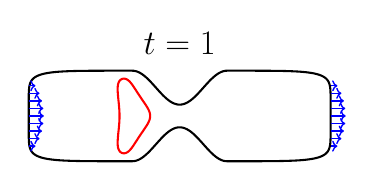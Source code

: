 \begin{tikzpicture}[scale=0.5]

\begin{axis}[
  xmin = -11,
  xmax = 11,
  ymin = -3.2,
  ymax = 3.2,
  scale only axis,
  axis equal image,
  hide axis,
  title = {\Huge$t=1$}
  ]

\addplot [mark=none,black,line width=1.5] table{
1.0e+01 0.0e+00
1.0e+01 3.682e-02
1.0e+01 7.365e-02
1.0e+01 1.105e-01
1.0e+01 1.474e-01
1.0e+01 1.843e-01
1.0e+01 2.213e-01
1.0e+01 2.583e-01
1.0e+01 2.955e-01
1.0e+01 3.327e-01
1.0e+01 3.7e-01
1.0e+01 4.074e-01
1.0e+01 4.45e-01
1.0e+01 4.827e-01
1.0e+01 5.205e-01
1.0e+01 5.586e-01
1.0e+01 5.967e-01
1.0e+01 6.351e-01
1.0e+01 6.737e-01
1.0e+01 7.125e-01
1.0e+01 7.515e-01
1.0e+01 7.907e-01
1.0e+01 8.302e-01
10.0e+00 8.7e-01
10.0e+00 9.1e-01
10.0e+00 9.504e-01
10.0e+00 9.911e-01
10.0e+00 1.032e+00
10.0e+00 1.073e+00
9.999e+00 1.115e+00
9.999e+00 1.157e+00
9.999e+00 1.2e+00
9.999e+00 1.242e+00
9.999e+00 1.286e+00
9.998e+00 1.33e+00
9.998e+00 1.374e+00
9.997e+00 1.419e+00
9.996e+00 1.464e+00
9.995e+00 1.509e+00
9.993e+00 1.556e+00
9.992e+00 1.602e+00
9.989e+00 1.649e+00
9.987e+00 1.697e+00
9.983e+00 1.746e+00
9.979e+00 1.794e+00
9.974e+00 1.844e+00
9.968e+00 1.894e+00
9.961e+00 1.944e+00
9.951e+00 1.995e+00
9.94e+00 2.046e+00
9.927e+00 2.097e+00
9.911e+00 2.149e+00
9.891e+00 2.201e+00
9.868e+00 2.252e+00
9.84e+00 2.304e+00
9.807e+00 2.355e+00
9.769e+00 2.405e+00
9.724e+00 2.454e+00
9.671e+00 2.503e+00
9.611e+00 2.55e+00
9.542e+00 2.594e+00
9.463e+00 2.637e+00
9.376e+00 2.678e+00
9.278e+00 2.716e+00
9.17e+00 2.751e+00
9.053e+00 2.783e+00
8.926e+00 2.813e+00
8.791e+00 2.839e+00
8.648e+00 2.862e+00
8.498e+00 2.883e+00
8.342e+00 2.901e+00
8.182e+00 2.917e+00
8.017e+00 2.931e+00
7.849e+00 2.942e+00
7.679e+00 2.952e+00
7.508e+00 2.96e+00
7.336e+00 2.967e+00
7.163e+00 2.973e+00
6.991e+00 2.978e+00
6.82e+00 2.982e+00
6.649e+00 2.985e+00
6.48e+00 2.988e+00
6.312e+00 2.99e+00
6.146e+00 2.992e+00
5.981e+00 2.994e+00
5.819e+00 2.995e+00
5.657e+00 2.996e+00
5.498e+00 2.997e+00
5.341e+00 2.998e+00
5.185e+00 2.998e+00
5.031e+00 2.998e+00
4.879e+00 2.999e+00
4.728e+00 2.999e+00
4.579e+00 2.999e+00
4.432e+00 2.999e+00
4.286e+00 3.0e+00
4.142e+00 3.0e+00
3.999e+00 3.0e+00
3.857e+00 3.0e+00
3.717e+00 3.0e+00
3.578e+00 3.0e+00
3.44e+00 3.0e+00
3.304e+00 3.0e+00
3.168e+00 3.0e+00
3.033e+00 2.993e+00
2.9e+00 2.967e+00
2.767e+00 2.922e+00
2.636e+00 2.859e+00
2.505e+00 2.78e+00
2.375e+00 2.685e+00
2.246e+00 2.578e+00
2.117e+00 2.459e+00
1.989e+00 2.332e+00
1.862e+00 2.198e+00
1.735e+00 2.059e+00
1.609e+00 1.918e+00
1.483e+00 1.777e+00
1.358e+00 1.638e+00
1.233e+00 1.503e+00
1.109e+00 1.374e+00
9.849e-01 1.253e+00
8.611e-01 1.142e+00
7.376e-01 1.042e+00
6.144e-01 9.557e-01
4.913e-01 8.831e-01
3.683e-01 8.255e-01
2.455e-01 7.837e-01
1.227e-01 7.585e-01
6.123e-16 7.5e-01
-1.227e-01 7.585e-01
-2.455e-01 7.837e-01
-3.683e-01 8.255e-01
-4.913e-01 8.831e-01
-6.144e-01 9.557e-01
-7.376e-01 1.042e+00
-8.611e-01 1.142e+00
-9.849e-01 1.253e+00
-1.109e+00 1.374e+00
-1.233e+00 1.503e+00
-1.358e+00 1.638e+00
-1.483e+00 1.777e+00
-1.609e+00 1.918e+00
-1.735e+00 2.059e+00
-1.862e+00 2.198e+00
-1.989e+00 2.332e+00
-2.117e+00 2.459e+00
-2.246e+00 2.578e+00
-2.375e+00 2.685e+00
-2.505e+00 2.78e+00
-2.636e+00 2.859e+00
-2.767e+00 2.922e+00
-2.9e+00 2.967e+00
-3.033e+00 2.993e+00
-3.168e+00 3.0e+00
-3.304e+00 3.0e+00
-3.44e+00 3.0e+00
-3.578e+00 3.0e+00
-3.717e+00 3.0e+00
-3.857e+00 3.0e+00
-3.999e+00 3.0e+00
-4.142e+00 3.0e+00
-4.286e+00 3.0e+00
-4.432e+00 2.999e+00
-4.579e+00 2.999e+00
-4.728e+00 2.999e+00
-4.879e+00 2.999e+00
-5.031e+00 2.998e+00
-5.185e+00 2.998e+00
-5.341e+00 2.998e+00
-5.498e+00 2.997e+00
-5.657e+00 2.996e+00
-5.819e+00 2.995e+00
-5.981e+00 2.994e+00
-6.146e+00 2.992e+00
-6.312e+00 2.99e+00
-6.48e+00 2.988e+00
-6.649e+00 2.985e+00
-6.82e+00 2.982e+00
-6.991e+00 2.978e+00
-7.163e+00 2.973e+00
-7.336e+00 2.967e+00
-7.508e+00 2.96e+00
-7.679e+00 2.952e+00
-7.849e+00 2.942e+00
-8.017e+00 2.931e+00
-8.182e+00 2.917e+00
-8.342e+00 2.901e+00
-8.498e+00 2.883e+00
-8.648e+00 2.862e+00
-8.791e+00 2.839e+00
-8.926e+00 2.813e+00
-9.053e+00 2.783e+00
-9.17e+00 2.751e+00
-9.278e+00 2.716e+00
-9.376e+00 2.678e+00
-9.463e+00 2.637e+00
-9.542e+00 2.594e+00
-9.611e+00 2.55e+00
-9.671e+00 2.503e+00
-9.724e+00 2.454e+00
-9.769e+00 2.405e+00
-9.807e+00 2.355e+00
-9.84e+00 2.304e+00
-9.868e+00 2.252e+00
-9.891e+00 2.201e+00
-9.911e+00 2.149e+00
-9.927e+00 2.097e+00
-9.94e+00 2.046e+00
-9.951e+00 1.995e+00
-9.961e+00 1.944e+00
-9.968e+00 1.894e+00
-9.974e+00 1.844e+00
-9.979e+00 1.794e+00
-9.983e+00 1.746e+00
-9.987e+00 1.697e+00
-9.989e+00 1.649e+00
-9.992e+00 1.602e+00
-9.993e+00 1.556e+00
-9.995e+00 1.509e+00
-9.996e+00 1.464e+00
-9.997e+00 1.419e+00
-9.998e+00 1.374e+00
-9.998e+00 1.33e+00
-9.999e+00 1.286e+00
-9.999e+00 1.242e+00
-9.999e+00 1.2e+00
-9.999e+00 1.157e+00
-9.999e+00 1.115e+00
-10.0e+00 1.073e+00
-10.0e+00 1.032e+00
-10.0e+00 9.911e-01
-10.0e+00 9.504e-01
-10.0e+00 9.1e-01
-10.0e+00 8.7e-01
-1.0e+01 8.302e-01
-1.0e+01 7.907e-01
-1.0e+01 7.515e-01
-1.0e+01 7.125e-01
-1.0e+01 6.737e-01
-1.0e+01 6.351e-01
-1.0e+01 5.967e-01
-1.0e+01 5.586e-01
-1.0e+01 5.205e-01
-1.0e+01 4.827e-01
-1.0e+01 4.45e-01
-1.0e+01 4.074e-01
-1.0e+01 3.7e-01
-1.0e+01 3.327e-01
-1.0e+01 2.955e-01
-1.0e+01 2.583e-01
-1.0e+01 2.213e-01
-1.0e+01 1.843e-01
-1.0e+01 1.474e-01
-1.0e+01 1.105e-01
-1.0e+01 7.365e-02
-1.0e+01 3.682e-02
-1.0e+01 3.674e-16
-1.0e+01 -3.682e-02
-1.0e+01 -7.365e-02
-1.0e+01 -1.105e-01
-1.0e+01 -1.474e-01
-1.0e+01 -1.843e-01
-1.0e+01 -2.213e-01
-1.0e+01 -2.583e-01
-1.0e+01 -2.955e-01
-1.0e+01 -3.327e-01
-1.0e+01 -3.7e-01
-1.0e+01 -4.074e-01
-1.0e+01 -4.45e-01
-1.0e+01 -4.827e-01
-1.0e+01 -5.205e-01
-1.0e+01 -5.586e-01
-1.0e+01 -5.967e-01
-1.0e+01 -6.351e-01
-1.0e+01 -6.737e-01
-1.0e+01 -7.125e-01
-1.0e+01 -7.515e-01
-1.0e+01 -7.907e-01
-1.0e+01 -8.302e-01
-10.0e+00 -8.7e-01
-10.0e+00 -9.1e-01
-10.0e+00 -9.504e-01
-10.0e+00 -9.911e-01
-10.0e+00 -1.032e+00
-10.0e+00 -1.073e+00
-9.999e+00 -1.115e+00
-9.999e+00 -1.157e+00
-9.999e+00 -1.2e+00
-9.999e+00 -1.242e+00
-9.999e+00 -1.286e+00
-9.998e+00 -1.33e+00
-9.998e+00 -1.374e+00
-9.997e+00 -1.419e+00
-9.996e+00 -1.464e+00
-9.995e+00 -1.509e+00
-9.993e+00 -1.556e+00
-9.992e+00 -1.602e+00
-9.989e+00 -1.649e+00
-9.987e+00 -1.697e+00
-9.983e+00 -1.746e+00
-9.979e+00 -1.794e+00
-9.974e+00 -1.844e+00
-9.968e+00 -1.894e+00
-9.961e+00 -1.944e+00
-9.951e+00 -1.995e+00
-9.94e+00 -2.046e+00
-9.927e+00 -2.097e+00
-9.911e+00 -2.149e+00
-9.891e+00 -2.201e+00
-9.868e+00 -2.252e+00
-9.84e+00 -2.304e+00
-9.807e+00 -2.355e+00
-9.769e+00 -2.405e+00
-9.724e+00 -2.454e+00
-9.671e+00 -2.503e+00
-9.611e+00 -2.55e+00
-9.542e+00 -2.594e+00
-9.463e+00 -2.637e+00
-9.376e+00 -2.678e+00
-9.278e+00 -2.716e+00
-9.17e+00 -2.751e+00
-9.053e+00 -2.783e+00
-8.926e+00 -2.813e+00
-8.791e+00 -2.839e+00
-8.648e+00 -2.862e+00
-8.498e+00 -2.883e+00
-8.342e+00 -2.901e+00
-8.182e+00 -2.917e+00
-8.017e+00 -2.931e+00
-7.849e+00 -2.942e+00
-7.679e+00 -2.952e+00
-7.508e+00 -2.96e+00
-7.336e+00 -2.967e+00
-7.163e+00 -2.973e+00
-6.991e+00 -2.978e+00
-6.82e+00 -2.982e+00
-6.649e+00 -2.985e+00
-6.48e+00 -2.988e+00
-6.312e+00 -2.99e+00
-6.146e+00 -2.992e+00
-5.981e+00 -2.994e+00
-5.819e+00 -2.995e+00
-5.657e+00 -2.996e+00
-5.498e+00 -2.997e+00
-5.341e+00 -2.998e+00
-5.185e+00 -2.998e+00
-5.031e+00 -2.998e+00
-4.879e+00 -2.999e+00
-4.728e+00 -2.999e+00
-4.579e+00 -2.999e+00
-4.432e+00 -2.999e+00
-4.286e+00 -3.0e+00
-4.142e+00 -3.0e+00
-3.999e+00 -3.0e+00
-3.857e+00 -3.0e+00
-3.717e+00 -3.0e+00
-3.578e+00 -3.0e+00
-3.44e+00 -3.0e+00
-3.304e+00 -3.0e+00
-3.168e+00 -3.0e+00
-3.033e+00 -2.993e+00
-2.9e+00 -2.967e+00
-2.767e+00 -2.922e+00
-2.636e+00 -2.859e+00
-2.505e+00 -2.78e+00
-2.375e+00 -2.685e+00
-2.246e+00 -2.578e+00
-2.117e+00 -2.459e+00
-1.989e+00 -2.332e+00
-1.862e+00 -2.198e+00
-1.735e+00 -2.059e+00
-1.609e+00 -1.918e+00
-1.483e+00 -1.777e+00
-1.358e+00 -1.638e+00
-1.233e+00 -1.503e+00
-1.109e+00 -1.374e+00
-9.849e-01 -1.253e+00
-8.611e-01 -1.142e+00
-7.376e-01 -1.042e+00
-6.144e-01 -9.557e-01
-4.913e-01 -8.831e-01
-3.683e-01 -8.255e-01
-2.455e-01 -7.837e-01
-1.227e-01 -7.585e-01
-1.837e-15 -7.5e-01
1.227e-01 -7.585e-01
2.455e-01 -7.837e-01
3.683e-01 -8.255e-01
4.913e-01 -8.831e-01
6.144e-01 -9.557e-01
7.376e-01 -1.042e+00
8.611e-01 -1.142e+00
9.849e-01 -1.253e+00
1.109e+00 -1.374e+00
1.233e+00 -1.503e+00
1.358e+00 -1.638e+00
1.483e+00 -1.777e+00
1.609e+00 -1.918e+00
1.735e+00 -2.059e+00
1.862e+00 -2.198e+00
1.989e+00 -2.332e+00
2.117e+00 -2.459e+00
2.246e+00 -2.578e+00
2.375e+00 -2.685e+00
2.505e+00 -2.78e+00
2.636e+00 -2.859e+00
2.767e+00 -2.922e+00
2.9e+00 -2.967e+00
3.033e+00 -2.993e+00
3.168e+00 -3.0e+00
3.304e+00 -3.0e+00
3.44e+00 -3.0e+00
3.578e+00 -3.0e+00
3.717e+00 -3.0e+00
3.857e+00 -3.0e+00
3.999e+00 -3.0e+00
4.142e+00 -3.0e+00
4.286e+00 -3.0e+00
4.432e+00 -2.999e+00
4.579e+00 -2.999e+00
4.728e+00 -2.999e+00
4.879e+00 -2.999e+00
5.031e+00 -2.998e+00
5.185e+00 -2.998e+00
5.341e+00 -2.998e+00
5.498e+00 -2.997e+00
5.657e+00 -2.996e+00
5.819e+00 -2.995e+00
5.981e+00 -2.994e+00
6.146e+00 -2.992e+00
6.312e+00 -2.99e+00
6.48e+00 -2.988e+00
6.649e+00 -2.985e+00
6.82e+00 -2.982e+00
6.991e+00 -2.978e+00
7.163e+00 -2.973e+00
7.336e+00 -2.967e+00
7.508e+00 -2.96e+00
7.679e+00 -2.952e+00
7.849e+00 -2.942e+00
8.017e+00 -2.931e+00
8.182e+00 -2.917e+00
8.342e+00 -2.901e+00
8.498e+00 -2.883e+00
8.648e+00 -2.862e+00
8.791e+00 -2.839e+00
8.926e+00 -2.813e+00
9.053e+00 -2.783e+00
9.17e+00 -2.751e+00
9.278e+00 -2.716e+00
9.376e+00 -2.678e+00
9.463e+00 -2.637e+00
9.542e+00 -2.594e+00
9.611e+00 -2.55e+00
9.671e+00 -2.503e+00
9.724e+00 -2.454e+00
9.769e+00 -2.405e+00
9.807e+00 -2.355e+00
9.84e+00 -2.304e+00
9.868e+00 -2.252e+00
9.891e+00 -2.201e+00
9.911e+00 -2.149e+00
9.927e+00 -2.097e+00
9.94e+00 -2.046e+00
9.951e+00 -1.995e+00
9.961e+00 -1.944e+00
9.968e+00 -1.894e+00
9.974e+00 -1.844e+00
9.979e+00 -1.794e+00
9.983e+00 -1.746e+00
9.987e+00 -1.697e+00
9.989e+00 -1.649e+00
9.992e+00 -1.602e+00
9.993e+00 -1.556e+00
9.995e+00 -1.509e+00
9.996e+00 -1.464e+00
9.997e+00 -1.419e+00
9.998e+00 -1.374e+00
9.998e+00 -1.33e+00
9.999e+00 -1.286e+00
9.999e+00 -1.242e+00
9.999e+00 -1.2e+00
9.999e+00 -1.157e+00
9.999e+00 -1.115e+00
10.0e+00 -1.073e+00
10.0e+00 -1.032e+00
10.0e+00 -9.911e-01
10.0e+00 -9.504e-01
10.0e+00 -9.1e-01
10.0e+00 -8.7e-01
1.0e+01 -8.302e-01
1.0e+01 -7.907e-01
1.0e+01 -7.515e-01
1.0e+01 -7.125e-01
1.0e+01 -6.737e-01
1.0e+01 -6.351e-01
1.0e+01 -5.967e-01
1.0e+01 -5.586e-01
1.0e+01 -5.205e-01
1.0e+01 -4.827e-01
1.0e+01 -4.45e-01
1.0e+01 -4.074e-01
1.0e+01 -3.7e-01
1.0e+01 -3.327e-01
1.0e+01 -2.955e-01
1.0e+01 -2.583e-01
1.0e+01 -2.213e-01
1.0e+01 -1.843e-01
1.0e+01 -1.474e-01
1.0e+01 -1.105e-01
1.0e+01 -7.365e-02
1.0e+01 -3.682e-02
1.0e+01 0.0e+00
};


\addplot [mark=none,red,line width=1.5] table{
-3.508e+00 2.427e+00
-3.528e+00 2.436e+00
-3.547e+00 2.444e+00
-3.568e+00 2.452e+00
-3.589e+00 2.458e+00
-3.611e+00 2.464e+00
-3.634e+00 2.468e+00
-3.657e+00 2.472e+00
-3.682e+00 2.473e+00
-3.707e+00 2.473e+00
-3.733e+00 2.471e+00
-3.76e+00 2.467e+00
-3.787e+00 2.461e+00
-3.815e+00 2.452e+00
-3.842e+00 2.441e+00
-3.869e+00 2.426e+00
-3.896e+00 2.409e+00
-3.922e+00 2.388e+00
-3.947e+00 2.365e+00
-3.97e+00 2.339e+00
-3.992e+00 2.31e+00
-4.011e+00 2.279e+00
-4.029e+00 2.245e+00
-4.045e+00 2.209e+00
-4.059e+00 2.171e+00
-4.071e+00 2.132e+00
-4.081e+00 2.091e+00
-4.089e+00 2.048e+00
-4.096e+00 2.005e+00
-4.101e+00 1.96e+00
-4.104e+00 1.913e+00
-4.107e+00 1.866e+00
-4.108e+00 1.818e+00
-4.108e+00 1.769e+00
-4.107e+00 1.719e+00
-4.106e+00 1.668e+00
-4.104e+00 1.616e+00
-4.101e+00 1.564e+00
-4.097e+00 1.51e+00
-4.094e+00 1.456e+00
-4.089e+00 1.401e+00
-4.085e+00 1.346e+00
-4.08e+00 1.29e+00
-4.074e+00 1.233e+00
-4.069e+00 1.176e+00
-4.063e+00 1.117e+00
-4.057e+00 1.059e+00
-4.051e+00 9.997e-01
-4.045e+00 9.399e-01
-4.038e+00 8.797e-01
-4.032e+00 8.19e-01
-4.026e+00 7.579e-01
-4.021e+00 6.963e-01
-4.015e+00 6.343e-01
-4.01e+00 5.72e-01
-4.005e+00 5.093e-01
-4.0e+00 4.464e-01
-3.996e+00 3.831e-01
-3.992e+00 3.197e-01
-3.989e+00 2.56e-01
-3.987e+00 1.921e-01
-3.985e+00 1.282e-01
-3.984e+00 6.41e-02
-3.984e+00 -4.556e-12
-3.984e+00 -6.41e-02
-3.985e+00 -1.282e-01
-3.987e+00 -1.921e-01
-3.989e+00 -2.56e-01
-3.992e+00 -3.197e-01
-3.996e+00 -3.831e-01
-4.0e+00 -4.464e-01
-4.005e+00 -5.093e-01
-4.01e+00 -5.72e-01
-4.015e+00 -6.343e-01
-4.021e+00 -6.963e-01
-4.026e+00 -7.579e-01
-4.032e+00 -8.19e-01
-4.038e+00 -8.797e-01
-4.045e+00 -9.399e-01
-4.051e+00 -9.997e-01
-4.057e+00 -1.059e+00
-4.063e+00 -1.117e+00
-4.069e+00 -1.176e+00
-4.074e+00 -1.233e+00
-4.08e+00 -1.29e+00
-4.085e+00 -1.346e+00
-4.089e+00 -1.401e+00
-4.094e+00 -1.456e+00
-4.097e+00 -1.51e+00
-4.101e+00 -1.564e+00
-4.104e+00 -1.616e+00
-4.106e+00 -1.668e+00
-4.107e+00 -1.719e+00
-4.108e+00 -1.769e+00
-4.108e+00 -1.818e+00
-4.107e+00 -1.866e+00
-4.104e+00 -1.913e+00
-4.101e+00 -1.96e+00
-4.096e+00 -2.005e+00
-4.089e+00 -2.048e+00
-4.081e+00 -2.091e+00
-4.071e+00 -2.132e+00
-4.059e+00 -2.171e+00
-4.045e+00 -2.209e+00
-4.029e+00 -2.245e+00
-4.011e+00 -2.279e+00
-3.992e+00 -2.31e+00
-3.97e+00 -2.339e+00
-3.947e+00 -2.365e+00
-3.922e+00 -2.388e+00
-3.896e+00 -2.409e+00
-3.869e+00 -2.426e+00
-3.842e+00 -2.441e+00
-3.815e+00 -2.452e+00
-3.787e+00 -2.461e+00
-3.76e+00 -2.467e+00
-3.733e+00 -2.471e+00
-3.707e+00 -2.473e+00
-3.682e+00 -2.473e+00
-3.657e+00 -2.472e+00
-3.634e+00 -2.468e+00
-3.611e+00 -2.464e+00
-3.589e+00 -2.458e+00
-3.568e+00 -2.452e+00
-3.547e+00 -2.444e+00
-3.528e+00 -2.436e+00
-3.508e+00 -2.427e+00
-3.49e+00 -2.417e+00
-3.471e+00 -2.406e+00
-3.453e+00 -2.395e+00
-3.436e+00 -2.383e+00
-3.418e+00 -2.37e+00
-3.4e+00 -2.357e+00
-3.383e+00 -2.343e+00
-3.365e+00 -2.327e+00
-3.347e+00 -2.311e+00
-3.33e+00 -2.294e+00
-3.312e+00 -2.276e+00
-3.294e+00 -2.257e+00
-3.276e+00 -2.237e+00
-3.257e+00 -2.216e+00
-3.239e+00 -2.194e+00
-3.22e+00 -2.171e+00
-3.2e+00 -2.147e+00
-3.181e+00 -2.122e+00
-3.161e+00 -2.095e+00
-3.141e+00 -2.068e+00
-3.121e+00 -2.04e+00
-3.1e+00 -2.01e+00
-3.079e+00 -1.98e+00
-3.058e+00 -1.948e+00
-3.036e+00 -1.915e+00
-3.014e+00 -1.882e+00
-2.991e+00 -1.847e+00
-2.968e+00 -1.812e+00
-2.944e+00 -1.776e+00
-2.92e+00 -1.739e+00
-2.895e+00 -1.701e+00
-2.87e+00 -1.662e+00
-2.844e+00 -1.622e+00
-2.818e+00 -1.582e+00
-2.791e+00 -1.54e+00
-2.764e+00 -1.498e+00
-2.736e+00 -1.456e+00
-2.708e+00 -1.413e+00
-2.679e+00 -1.369e+00
-2.649e+00 -1.324e+00
-2.619e+00 -1.279e+00
-2.588e+00 -1.234e+00
-2.557e+00 -1.188e+00
-2.526e+00 -1.141e+00
-2.494e+00 -1.094e+00
-2.461e+00 -1.046e+00
-2.428e+00 -9.979e-01
-2.395e+00 -9.492e-01
-2.361e+00 -9.001e-01
-2.327e+00 -8.505e-01
-2.293e+00 -8.003e-01
-2.26e+00 -7.495e-01
-2.226e+00 -6.981e-01
-2.193e+00 -6.459e-01
-2.16e+00 -5.93e-01
-2.128e+00 -5.391e-01
-2.098e+00 -4.842e-01
-2.069e+00 -4.281e-01
-2.042e+00 -3.707e-01
-2.018e+00 -3.12e-01
-1.996e+00 -2.518e-01
-1.979e+00 -1.903e-01
-1.966e+00 -1.276e-01
-1.959e+00 -6.402e-02
-1.956e+00 4.431e-12
-1.959e+00 6.402e-02
-1.966e+00 1.276e-01
-1.979e+00 1.903e-01
-1.996e+00 2.518e-01
-2.018e+00 3.12e-01
-2.042e+00 3.707e-01
-2.069e+00 4.281e-01
-2.098e+00 4.842e-01
-2.128e+00 5.391e-01
-2.16e+00 5.93e-01
-2.193e+00 6.459e-01
-2.226e+00 6.981e-01
-2.26e+00 7.495e-01
-2.293e+00 8.003e-01
-2.327e+00 8.505e-01
-2.361e+00 9.001e-01
-2.395e+00 9.492e-01
-2.428e+00 9.979e-01
-2.461e+00 1.046e+00
-2.494e+00 1.094e+00
-2.526e+00 1.141e+00
-2.557e+00 1.188e+00
-2.588e+00 1.234e+00
-2.619e+00 1.279e+00
-2.649e+00 1.324e+00
-2.679e+00 1.369e+00
-2.708e+00 1.413e+00
-2.736e+00 1.456e+00
-2.764e+00 1.498e+00
-2.791e+00 1.54e+00
-2.818e+00 1.582e+00
-2.844e+00 1.622e+00
-2.87e+00 1.662e+00
-2.895e+00 1.701e+00
-2.92e+00 1.739e+00
-2.944e+00 1.776e+00
-2.968e+00 1.812e+00
-2.991e+00 1.847e+00
-3.014e+00 1.882e+00
-3.036e+00 1.915e+00
-3.058e+00 1.948e+00
-3.079e+00 1.98e+00
-3.1e+00 2.01e+00
-3.121e+00 2.04e+00
-3.141e+00 2.068e+00
-3.161e+00 2.095e+00
-3.181e+00 2.122e+00
-3.2e+00 2.147e+00
-3.22e+00 2.171e+00
-3.239e+00 2.194e+00
-3.257e+00 2.216e+00
-3.276e+00 2.237e+00
-3.294e+00 2.257e+00
-3.312e+00 2.276e+00
-3.33e+00 2.294e+00
-3.347e+00 2.311e+00
-3.365e+00 2.327e+00
-3.383e+00 2.343e+00
-3.4e+00 2.357e+00
-3.418e+00 2.37e+00
-3.436e+00 2.383e+00
-3.453e+00 2.395e+00
-3.471e+00 2.406e+00
-3.49e+00 2.417e+00
-3.508e+00 2.427e+00
};

\foreach \y in {-2.0,-1.5,...,2.0}
\addplot[color=blue,line width = 1.0pt,solid,->]
plot coordinates{
  (-10,\y)
  (-10+exp(9/(\y*\y-9))/exp(-1),\y)
};

\foreach \y in {-2.0,-1.5,...,2.0}
\addplot[color=blue,line width = 1.0pt,solid,->]
plot coordinates{
  (10,\y)
  (10+exp(9/(\y*\y-9))/exp(-1),\y)
};

\end{axis}

\end{tikzpicture}



